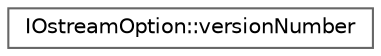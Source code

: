 digraph "Graphical Class Hierarchy"
{
 // LATEX_PDF_SIZE
  bgcolor="transparent";
  edge [fontname=Helvetica,fontsize=10,labelfontname=Helvetica,labelfontsize=10];
  node [fontname=Helvetica,fontsize=10,shape=box,height=0.2,width=0.4];
  rankdir="LR";
  Node0 [id="Node000000",label="IOstreamOption::versionNumber",height=0.2,width=0.4,color="grey40", fillcolor="white", style="filled",URL="$classFoam_1_1IOstreamOption_1_1versionNumber.html",tooltip=" "];
}
